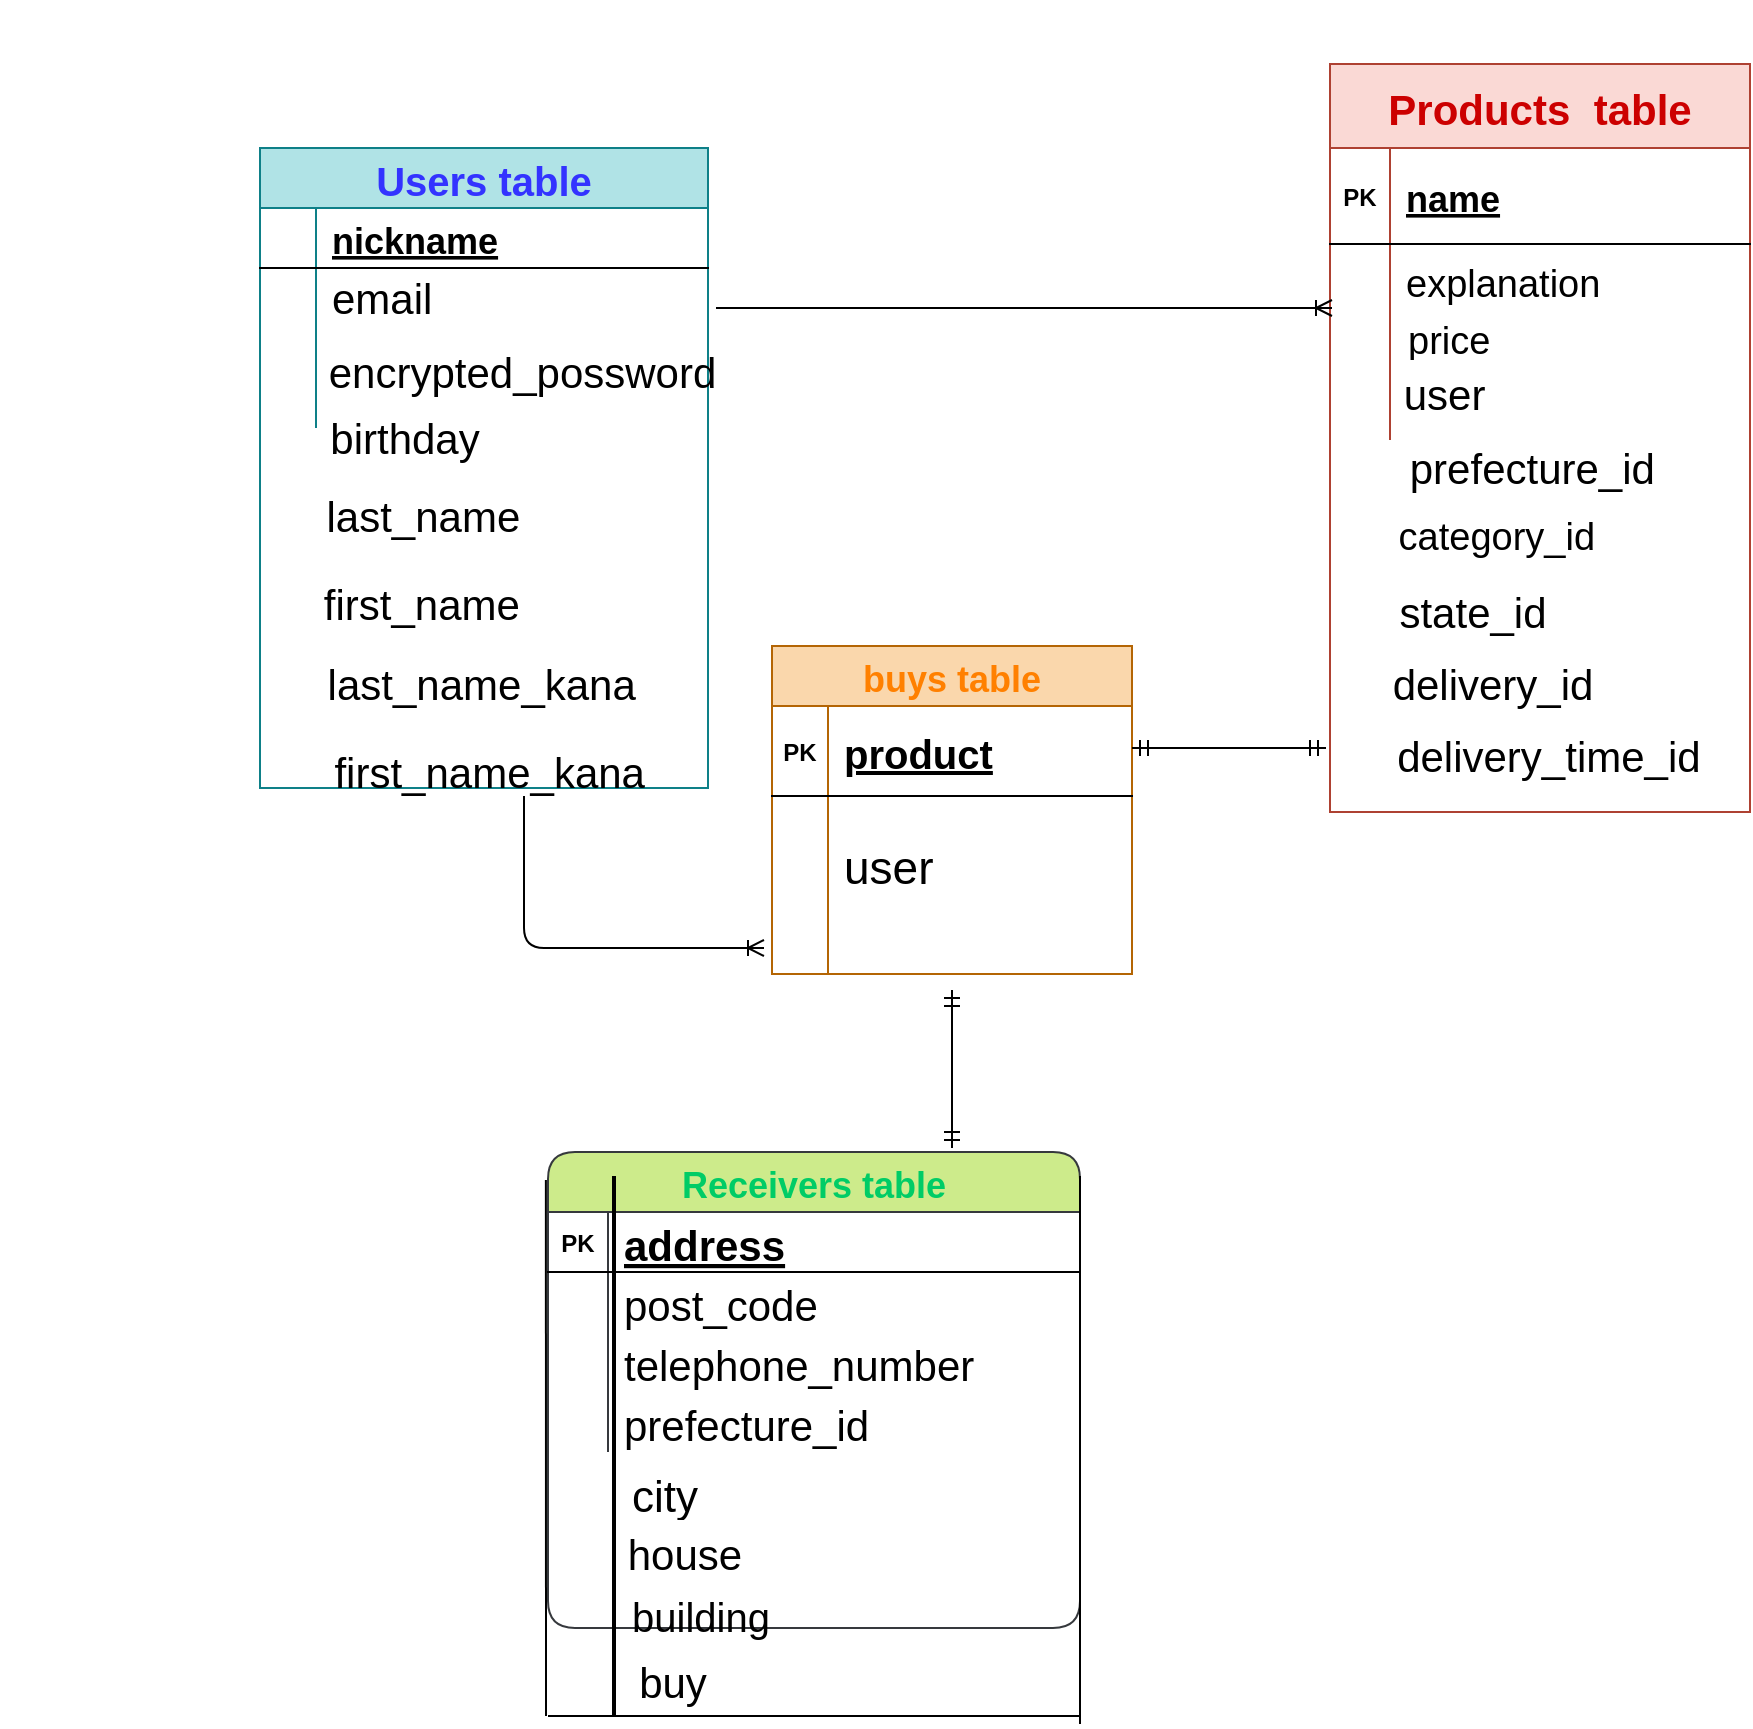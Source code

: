 <mxfile>
    <diagram id="GeV3kcfFk_-Dmx_l_IZx" name="ページ1">
        <mxGraphModel dx="1386" dy="725" grid="1" gridSize="4" guides="1" tooltips="1" connect="1" arrows="1" fold="1" page="1" pageScale="1" pageWidth="827" pageHeight="1169" math="0" shadow="0">
            <root>
                <mxCell id="0"/>
                <mxCell id="1" parent="0"/>
                <mxCell id="2" value="Users table" style="shape=table;startSize=30;container=1;collapsible=1;childLayout=tableLayout;fixedRows=1;rowLines=0;fontStyle=1;align=center;resizeLast=1;fillColor=#b0e3e6;strokeColor=#0e8088;fontColor=#3333FF;fontSize=20;" parent="1" vertex="1">
                    <mxGeometry x="24" y="172" width="224" height="320" as="geometry">
                        <mxRectangle x="56" y="182" width="70" height="30" as="alternateBounds"/>
                    </mxGeometry>
                </mxCell>
                <mxCell id="3" value="" style="shape=partialRectangle;collapsible=0;dropTarget=0;pointerEvents=0;fillColor=none;top=0;left=0;bottom=1;right=0;points=[[0,0.5],[1,0.5]];portConstraint=eastwest;" parent="2" vertex="1">
                    <mxGeometry y="30" width="224" height="30" as="geometry"/>
                </mxCell>
                <mxCell id="4" value="" style="shape=partialRectangle;connectable=0;fillColor=none;top=0;left=0;bottom=0;right=0;fontStyle=1;overflow=hidden;" parent="3" vertex="1">
                    <mxGeometry width="28" height="30" as="geometry"/>
                </mxCell>
                <mxCell id="5" value="nickname" style="shape=partialRectangle;connectable=0;fillColor=none;top=0;left=0;bottom=0;right=0;align=left;spacingLeft=6;fontStyle=5;overflow=hidden;fontSize=18;" parent="3" vertex="1">
                    <mxGeometry x="28" width="196" height="30" as="geometry"/>
                </mxCell>
                <mxCell id="9" value="" style="shape=partialRectangle;collapsible=0;dropTarget=0;pointerEvents=0;fillColor=none;top=0;left=0;bottom=0;right=0;points=[[0,0.5],[1,0.5]];portConstraint=eastwest;" parent="2" vertex="1">
                    <mxGeometry y="60" width="224" height="27" as="geometry"/>
                </mxCell>
                <mxCell id="10" value="" style="shape=partialRectangle;connectable=0;fillColor=none;top=0;left=0;bottom=0;right=0;editable=1;overflow=hidden;" parent="9" vertex="1">
                    <mxGeometry width="28" height="27" as="geometry"/>
                </mxCell>
                <mxCell id="11" value="email" style="shape=partialRectangle;connectable=0;fillColor=none;top=0;left=0;bottom=0;right=0;align=left;spacingLeft=6;overflow=hidden;fontSize=21;" parent="9" vertex="1">
                    <mxGeometry x="28" width="196" height="27" as="geometry"/>
                </mxCell>
                <mxCell id="6" value="" style="shape=partialRectangle;collapsible=0;dropTarget=0;pointerEvents=0;fillColor=none;top=0;left=0;bottom=0;right=0;points=[[0,0.5],[1,0.5]];portConstraint=eastwest;fontSize=17;" parent="2" vertex="1">
                    <mxGeometry y="87" width="224" height="33" as="geometry"/>
                </mxCell>
                <mxCell id="7" value="" style="shape=partialRectangle;connectable=0;fillColor=none;top=0;left=0;bottom=0;right=0;editable=1;overflow=hidden;" parent="6" vertex="1">
                    <mxGeometry width="28" height="33" as="geometry"/>
                </mxCell>
                <mxCell id="8" value="" style="shape=partialRectangle;connectable=0;fillColor=none;top=0;left=0;bottom=0;right=0;align=left;spacingLeft=6;overflow=hidden;fontSize=21;" parent="6" vertex="1">
                    <mxGeometry x="28" width="196" height="33" as="geometry"/>
                </mxCell>
                <mxCell id="12" value="" style="shape=partialRectangle;collapsible=0;dropTarget=0;pointerEvents=0;fillColor=none;top=0;left=0;bottom=0;right=0;points=[[0,0.5],[1,0.5]];portConstraint=eastwest;" parent="2" vertex="1">
                    <mxGeometry y="120" width="224" height="20" as="geometry"/>
                </mxCell>
                <mxCell id="13" value="" style="shape=partialRectangle;connectable=0;fillColor=none;top=0;left=0;bottom=0;right=0;editable=1;overflow=hidden;" parent="12" vertex="1">
                    <mxGeometry width="28" height="20" as="geometry"/>
                </mxCell>
                <mxCell id="14" value="" style="shape=partialRectangle;connectable=0;fillColor=none;top=0;left=0;bottom=0;right=0;align=left;spacingLeft=6;overflow=hidden;" parent="12" vertex="1">
                    <mxGeometry x="28" width="196" height="20" as="geometry"/>
                </mxCell>
                <mxCell id="15" value="Products  table" style="shape=table;startSize=42;container=1;collapsible=1;childLayout=tableLayout;fixedRows=1;rowLines=0;fontStyle=1;align=center;resizeLast=1;fillColor=#fad9d5;strokeColor=#ae4132;fontColor=#CC0000;fontSize=21;" parent="1" vertex="1">
                    <mxGeometry x="559" y="130" width="210" height="374" as="geometry"/>
                </mxCell>
                <mxCell id="16" value="" style="shape=partialRectangle;collapsible=0;dropTarget=0;pointerEvents=0;fillColor=none;top=0;left=0;bottom=1;right=0;points=[[0,0.5],[1,0.5]];portConstraint=eastwest;" parent="15" vertex="1">
                    <mxGeometry y="42" width="210" height="48" as="geometry"/>
                </mxCell>
                <mxCell id="17" value="PK" style="shape=partialRectangle;connectable=0;fillColor=none;top=0;left=0;bottom=0;right=0;fontStyle=1;overflow=hidden;" parent="16" vertex="1">
                    <mxGeometry width="30" height="48" as="geometry"/>
                </mxCell>
                <mxCell id="18" value="name" style="shape=partialRectangle;connectable=0;fillColor=none;top=0;left=0;bottom=0;right=0;align=left;spacingLeft=6;fontStyle=5;overflow=hidden;fontSize=18;" parent="16" vertex="1">
                    <mxGeometry x="30" width="180" height="48" as="geometry"/>
                </mxCell>
                <mxCell id="19" value="" style="shape=partialRectangle;collapsible=0;dropTarget=0;pointerEvents=0;fillColor=none;top=0;left=0;bottom=0;right=0;points=[[0,0.5],[1,0.5]];portConstraint=eastwest;" parent="15" vertex="1">
                    <mxGeometry y="90" width="210" height="36" as="geometry"/>
                </mxCell>
                <mxCell id="20" value="" style="shape=partialRectangle;connectable=0;fillColor=none;top=0;left=0;bottom=0;right=0;editable=1;overflow=hidden;" parent="19" vertex="1">
                    <mxGeometry width="30" height="36" as="geometry"/>
                </mxCell>
                <mxCell id="21" value="explanation" style="shape=partialRectangle;connectable=0;fillColor=none;top=0;left=0;bottom=0;right=0;align=left;spacingLeft=6;overflow=hidden;fontSize=19;" parent="19" vertex="1">
                    <mxGeometry x="30" width="180" height="36" as="geometry"/>
                </mxCell>
                <mxCell id="22" value="" style="shape=partialRectangle;collapsible=0;dropTarget=0;pointerEvents=0;fillColor=none;top=0;left=0;bottom=0;right=0;points=[[0,0.5],[1,0.5]];portConstraint=eastwest;" parent="15" vertex="1">
                    <mxGeometry y="126" width="210" height="62" as="geometry"/>
                </mxCell>
                <mxCell id="23" value="" style="shape=partialRectangle;connectable=0;fillColor=none;top=0;left=0;bottom=0;right=0;editable=1;overflow=hidden;" parent="22" vertex="1">
                    <mxGeometry width="30" height="62" as="geometry"/>
                </mxCell>
                <mxCell id="24" value="" style="shape=partialRectangle;connectable=0;fillColor=none;top=0;left=0;bottom=0;right=0;align=left;spacingLeft=6;overflow=hidden;" parent="22" vertex="1">
                    <mxGeometry x="30" width="180" height="62" as="geometry"/>
                </mxCell>
                <mxCell id="36" value="price" style="text;strokeColor=none;fillColor=none;spacingLeft=4;spacingRight=4;overflow=hidden;rotatable=0;points=[[0,0.5],[1,0.5]];portConstraint=eastwest;fontSize=19;verticalAlign=bottom;" parent="1" vertex="1">
                    <mxGeometry x="592" y="252" width="154" height="28" as="geometry"/>
                </mxCell>
                <mxCell id="40" value="buys table" style="shape=table;startSize=30;container=1;collapsible=1;childLayout=tableLayout;fixedRows=1;rowLines=0;fontStyle=1;align=center;resizeLast=1;fillColor=#fad7ac;strokeColor=#b46504;fontColor=#FF8000;fontSize=18;" parent="1" vertex="1">
                    <mxGeometry x="280" y="421" width="180" height="164" as="geometry"/>
                </mxCell>
                <mxCell id="41" value="" style="shape=partialRectangle;collapsible=0;dropTarget=0;pointerEvents=0;fillColor=none;top=0;left=0;bottom=1;right=0;points=[[0,0.5],[1,0.5]];portConstraint=eastwest;" parent="40" vertex="1">
                    <mxGeometry y="30" width="180" height="45" as="geometry"/>
                </mxCell>
                <mxCell id="42" value="PK" style="shape=partialRectangle;connectable=0;fillColor=none;top=0;left=0;bottom=0;right=0;fontStyle=1;overflow=hidden;" parent="41" vertex="1">
                    <mxGeometry width="28" height="45" as="geometry">
                        <mxRectangle width="28" height="45" as="alternateBounds"/>
                    </mxGeometry>
                </mxCell>
                <mxCell id="43" value="product" style="shape=partialRectangle;connectable=0;fillColor=none;top=0;left=0;bottom=0;right=0;align=left;spacingLeft=6;fontStyle=5;overflow=hidden;fontSize=20;" parent="41" vertex="1">
                    <mxGeometry x="28" width="152" height="45" as="geometry">
                        <mxRectangle width="152" height="45" as="alternateBounds"/>
                    </mxGeometry>
                </mxCell>
                <mxCell id="47" value="" style="shape=partialRectangle;collapsible=0;dropTarget=0;pointerEvents=0;fillColor=none;top=0;left=0;bottom=0;right=0;points=[[0,0.5],[1,0.5]];portConstraint=eastwest;" parent="40" vertex="1">
                    <mxGeometry y="75" width="180" height="20" as="geometry"/>
                </mxCell>
                <mxCell id="48" value="" style="shape=partialRectangle;connectable=0;fillColor=none;top=0;left=0;bottom=0;right=0;editable=1;overflow=hidden;" parent="47" vertex="1">
                    <mxGeometry width="28" height="20" as="geometry">
                        <mxRectangle width="28" height="20" as="alternateBounds"/>
                    </mxGeometry>
                </mxCell>
                <mxCell id="49" value="" style="shape=partialRectangle;connectable=0;fillColor=none;top=0;left=0;bottom=0;right=0;align=left;spacingLeft=6;overflow=hidden;" parent="47" vertex="1">
                    <mxGeometry x="28" width="152" height="20" as="geometry">
                        <mxRectangle width="152" height="20" as="alternateBounds"/>
                    </mxGeometry>
                </mxCell>
                <mxCell id="44" value="" style="shape=partialRectangle;collapsible=0;dropTarget=0;pointerEvents=0;fillColor=none;top=0;left=0;bottom=0;right=0;points=[[0,0.5],[1,0.5]];portConstraint=eastwest;" parent="40" vertex="1">
                    <mxGeometry y="95" width="180" height="25" as="geometry"/>
                </mxCell>
                <mxCell id="45" value="" style="shape=partialRectangle;connectable=0;fillColor=none;top=0;left=0;bottom=0;right=0;editable=1;overflow=hidden;" parent="44" vertex="1">
                    <mxGeometry width="28" height="25" as="geometry">
                        <mxRectangle width="28" height="25" as="alternateBounds"/>
                    </mxGeometry>
                </mxCell>
                <mxCell id="46" value="user" style="shape=partialRectangle;connectable=0;fillColor=none;top=0;left=0;bottom=0;right=0;align=left;spacingLeft=6;overflow=hidden;fontSize=23;" parent="44" vertex="1">
                    <mxGeometry x="28" width="152" height="25" as="geometry">
                        <mxRectangle width="152" height="25" as="alternateBounds"/>
                    </mxGeometry>
                </mxCell>
                <mxCell id="50" value="" style="shape=partialRectangle;collapsible=0;dropTarget=0;pointerEvents=0;fillColor=none;top=0;left=0;bottom=0;right=0;points=[[0,0.5],[1,0.5]];portConstraint=eastwest;" parent="40" vertex="1">
                    <mxGeometry y="120" width="180" height="44" as="geometry"/>
                </mxCell>
                <mxCell id="51" value="" style="shape=partialRectangle;connectable=0;fillColor=none;top=0;left=0;bottom=0;right=0;editable=1;overflow=hidden;" parent="50" vertex="1">
                    <mxGeometry width="28" height="44" as="geometry">
                        <mxRectangle width="28" height="44" as="alternateBounds"/>
                    </mxGeometry>
                </mxCell>
                <mxCell id="52" value="" style="shape=partialRectangle;connectable=0;fillColor=none;top=0;left=0;bottom=0;right=0;align=left;spacingLeft=6;overflow=hidden;fontSize=18;" parent="50" vertex="1">
                    <mxGeometry x="28" width="152" height="44" as="geometry">
                        <mxRectangle width="152" height="44" as="alternateBounds"/>
                    </mxGeometry>
                </mxCell>
                <mxCell id="53" value="Receivers table" style="shape=table;startSize=30;container=1;collapsible=1;childLayout=tableLayout;fixedRows=1;rowLines=0;fontStyle=1;align=center;resizeLast=1;fillColor=#cdeb8b;strokeColor=#36393d;fontColor=#00CC66;rounded=1;fontSize=18;" parent="1" vertex="1">
                    <mxGeometry x="168" y="674" width="266" height="238" as="geometry"/>
                </mxCell>
                <mxCell id="54" value="" style="shape=partialRectangle;collapsible=0;dropTarget=0;pointerEvents=0;fillColor=none;top=0;left=0;bottom=1;right=0;points=[[0,0.5],[1,0.5]];portConstraint=eastwest;" parent="53" vertex="1">
                    <mxGeometry y="30" width="266" height="30" as="geometry"/>
                </mxCell>
                <mxCell id="55" value="PK" style="shape=partialRectangle;connectable=0;fillColor=none;top=0;left=0;bottom=0;right=0;fontStyle=1;overflow=hidden;" parent="54" vertex="1">
                    <mxGeometry width="30" height="30" as="geometry"/>
                </mxCell>
                <mxCell id="56" value="address" style="shape=partialRectangle;connectable=0;fillColor=none;top=0;left=0;bottom=0;right=0;align=left;spacingLeft=6;fontStyle=5;overflow=hidden;fontSize=21;" parent="54" vertex="1">
                    <mxGeometry x="30" width="236" height="30" as="geometry"/>
                </mxCell>
                <mxCell id="57" value="" style="shape=partialRectangle;collapsible=0;dropTarget=0;pointerEvents=0;fillColor=none;top=0;left=0;bottom=0;right=0;points=[[0,0.5],[1,0.5]];portConstraint=eastwest;" parent="53" vertex="1">
                    <mxGeometry y="60" width="266" height="30" as="geometry"/>
                </mxCell>
                <mxCell id="58" value="" style="shape=partialRectangle;connectable=0;fillColor=none;top=0;left=0;bottom=0;right=0;editable=1;overflow=hidden;" parent="57" vertex="1">
                    <mxGeometry width="30" height="30" as="geometry"/>
                </mxCell>
                <mxCell id="59" value="post_code" style="shape=partialRectangle;connectable=0;fillColor=none;top=0;left=0;bottom=0;right=0;align=left;spacingLeft=6;overflow=hidden;fontSize=21;" parent="57" vertex="1">
                    <mxGeometry x="30" width="236" height="30" as="geometry"/>
                </mxCell>
                <mxCell id="60" value="" style="shape=partialRectangle;collapsible=0;dropTarget=0;pointerEvents=0;fillColor=none;top=0;left=0;bottom=0;right=0;points=[[0,0.5],[1,0.5]];portConstraint=eastwest;" parent="53" vertex="1">
                    <mxGeometry y="90" width="266" height="30" as="geometry"/>
                </mxCell>
                <mxCell id="61" value="" style="shape=partialRectangle;connectable=0;fillColor=none;top=0;left=0;bottom=0;right=0;editable=1;overflow=hidden;" parent="60" vertex="1">
                    <mxGeometry width="30" height="30" as="geometry"/>
                </mxCell>
                <mxCell id="62" value="telephone_number" style="shape=partialRectangle;connectable=0;fillColor=none;top=0;left=0;bottom=0;right=0;align=left;spacingLeft=6;overflow=hidden;fontSize=21;" parent="60" vertex="1">
                    <mxGeometry x="30" width="236" height="30" as="geometry"/>
                </mxCell>
                <mxCell id="63" value="" style="shape=partialRectangle;collapsible=0;dropTarget=0;pointerEvents=0;fillColor=none;top=0;left=0;bottom=0;right=0;points=[[0,0.5],[1,0.5]];portConstraint=eastwest;" parent="53" vertex="1">
                    <mxGeometry y="120" width="266" height="30" as="geometry"/>
                </mxCell>
                <mxCell id="64" value="" style="shape=partialRectangle;connectable=0;fillColor=none;top=0;left=0;bottom=0;right=0;editable=1;overflow=hidden;" parent="63" vertex="1">
                    <mxGeometry width="30" height="30" as="geometry"/>
                </mxCell>
                <mxCell id="65" value="prefecture_id" style="shape=partialRectangle;connectable=0;fillColor=none;top=0;left=0;bottom=0;right=0;align=left;spacingLeft=6;overflow=hidden;fontSize=21;" parent="63" vertex="1">
                    <mxGeometry x="30" width="236" height="30" as="geometry"/>
                </mxCell>
                <mxCell id="67" value="city" style="text;strokeColor=none;fillColor=none;spacingLeft=4;spacingRight=4;overflow=hidden;rotatable=0;points=[[0,0.5],[1,0.5]];portConstraint=eastwest;fontSize=22;align=left;" parent="1" vertex="1">
                    <mxGeometry x="204" y="826" width="238" height="28" as="geometry"/>
                </mxCell>
                <mxCell id="68" value=" house&#10;" style="text;strokeColor=none;fillColor=none;spacingLeft=4;spacingRight=4;overflow=hidden;rotatable=0;points=[[0,0.5],[1,0.5]];portConstraint=eastwest;fontSize=21;align=left;" parent="1" vertex="1">
                    <mxGeometry x="196" y="856" width="238" height="30" as="geometry"/>
                </mxCell>
                <mxCell id="69" value="" style="edgeStyle=entityRelationEdgeStyle;fontSize=12;html=1;endArrow=ERoneToMany;" parent="1" edge="1">
                    <mxGeometry width="100" height="100" relative="1" as="geometry">
                        <mxPoint x="252" y="252" as="sourcePoint"/>
                        <mxPoint x="560" y="252" as="targetPoint"/>
                    </mxGeometry>
                </mxCell>
                <mxCell id="74" value="" style="line;strokeWidth=2;direction=south;html=1;rounded=1;fontColor=#00CC66;align=left;" parent="1" vertex="1">
                    <mxGeometry x="196" y="686" width="10" height="270" as="geometry"/>
                </mxCell>
                <mxCell id="79" value="ユーザー情報&lt;br&gt;" style="text;html=1;align=center;verticalAlign=middle;resizable=0;points=[];autosize=1;strokeColor=none;fontSize=14;fontColor=#FFFFFF;" parent="1" vertex="1">
                    <mxGeometry x="55" y="148" width="98" height="28" as="geometry"/>
                </mxCell>
                <mxCell id="81" value="商品情報" style="text;html=1;align=center;verticalAlign=middle;resizable=0;points=[];autosize=1;strokeColor=none;fontSize=14;fontColor=#FFFFFF;" parent="1" vertex="1">
                    <mxGeometry x="559" y="98" width="84" height="28" as="geometry"/>
                </mxCell>
                <mxCell id="82" value="購入記録" style="text;html=1;align=center;verticalAlign=middle;resizable=0;points=[];autosize=1;strokeColor=none;fontSize=14;fontColor=#FFFFFF;" parent="1" vertex="1">
                    <mxGeometry x="266" y="400" width="84" height="28" as="geometry"/>
                </mxCell>
                <mxCell id="83" value="発送先情報&lt;br&gt;" style="text;html=1;align=center;verticalAlign=middle;resizable=0;points=[];autosize=1;strokeColor=none;fontSize=14;fontColor=#FFFFFF;" parent="1" vertex="1">
                    <mxGeometry x="168" y="644" width="98" height="28" as="geometry"/>
                </mxCell>
                <mxCell id="93" value="" style="fontSize=12;html=1;endArrow=ERmandOne;startArrow=ERmandOne;" parent="1" edge="1">
                    <mxGeometry width="100" height="100" relative="1" as="geometry">
                        <mxPoint x="370" y="672" as="sourcePoint"/>
                        <mxPoint x="370" y="593" as="targetPoint"/>
                    </mxGeometry>
                </mxCell>
                <mxCell id="107" value="&lt;span style=&quot;font-size: 21px&quot;&gt;buy&lt;/span&gt;" style="text;html=1;align=center;verticalAlign=top;resizable=0;points=[];autosize=1;strokeColor=none;" parent="1" vertex="1">
                    <mxGeometry x="206" y="920" width="48" height="24" as="geometry"/>
                </mxCell>
                <mxCell id="110" value="" style="endArrow=none;html=1;" parent="1" edge="1">
                    <mxGeometry width="50" height="50" relative="1" as="geometry">
                        <mxPoint x="434" y="960" as="sourcePoint"/>
                        <mxPoint x="434" y="686" as="targetPoint"/>
                    </mxGeometry>
                </mxCell>
                <mxCell id="111" value="" style="endArrow=none;html=1;entryX=-0.004;entryY=0.059;entryDx=0;entryDy=0;entryPerimeter=0;" parent="1" target="53" edge="1">
                    <mxGeometry width="50" height="50" relative="1" as="geometry">
                        <mxPoint x="167" y="956" as="sourcePoint"/>
                        <mxPoint x="182" y="672" as="targetPoint"/>
                        <Array as="points"/>
                    </mxGeometry>
                </mxCell>
                <mxCell id="112" value="" style="endArrow=none;html=1;" parent="1" edge="1">
                    <mxGeometry width="50" height="50" relative="1" as="geometry">
                        <mxPoint x="434" y="956" as="sourcePoint"/>
                        <mxPoint x="168" y="956" as="targetPoint"/>
                    </mxGeometry>
                </mxCell>
                <mxCell id="118" value="&lt;font style=&quot;font-size: 21px&quot;&gt;&amp;nbsp; &amp;nbsp; &amp;nbsp; &amp;nbsp; &amp;nbsp; &amp;nbsp; &amp;nbsp; &amp;nbsp; &amp;nbsp; &amp;nbsp; &amp;nbsp; &amp;nbsp; &amp;nbsp; &amp;nbsp;encrypted_possword&lt;/font&gt;" style="text;html=1;align=center;verticalAlign=middle;resizable=0;points=[];autosize=1;strokeColor=none;" parent="1" vertex="1">
                    <mxGeometry x="-106" y="272" width="364" height="24" as="geometry"/>
                </mxCell>
                <mxCell id="121" value="&lt;font style=&quot;font-size: 21px&quot;&gt;&amp;nbsp; &amp;nbsp;user&lt;/font&gt;" style="text;html=1;align=center;verticalAlign=top;resizable=0;points=[];autosize=1;strokeColor=none;" parent="1" vertex="1">
                    <mxGeometry x="571" y="276" width="72" height="24" as="geometry"/>
                </mxCell>
                <mxCell id="130" value="&lt;font style=&quot;font-size: 21px&quot;&gt;&amp;nbsp; &amp;nbsp; &amp;nbsp; &amp;nbsp; &amp;nbsp; &amp;nbsp; &amp;nbsp; &amp;nbsp; prefecture_id&lt;/font&gt;" style="text;html=1;align=center;verticalAlign=middle;resizable=0;points=[];autosize=1;strokeColor=none;fontSize=16;" parent="1" vertex="1">
                    <mxGeometry x="497" y="318" width="232" height="28" as="geometry"/>
                </mxCell>
                <mxCell id="133" value="&lt;font style=&quot;font-size: 21px&quot;&gt;&amp;nbsp; &amp;nbsp; &amp;nbsp; &amp;nbsp; &amp;nbsp; last_name&lt;/font&gt;" style="text;html=1;align=center;verticalAlign=middle;resizable=0;points=[];autosize=1;strokeColor=none;fontSize=14;" parent="1" vertex="1">
                    <mxGeometry x="-8" y="344" width="168" height="24" as="geometry"/>
                </mxCell>
                <mxCell id="137" value="&lt;font style=&quot;font-size: 21px;&quot;&gt;&amp;nbsp; &amp;nbsp; &amp;nbsp; &amp;nbsp;first_name&lt;/font&gt;" style="text;html=1;align=center;verticalAlign=middle;resizable=0;points=[];autosize=1;strokeColor=none;fontSize=21;" parent="1" vertex="1">
                    <mxGeometry x="8" y="384" width="152" height="32" as="geometry"/>
                </mxCell>
                <mxCell id="139" value="&lt;font style=&quot;font-size: 21px;&quot;&gt;&amp;nbsp; &amp;nbsp; &amp;nbsp; &amp;nbsp; &amp;nbsp; &amp;nbsp; &amp;nbsp; &amp;nbsp; &amp;nbsp; &amp;nbsp; last_name_kana&lt;/font&gt;" style="text;html=1;align=center;verticalAlign=middle;resizable=0;points=[];autosize=1;strokeColor=none;fontSize=21;" parent="1" vertex="1">
                    <mxGeometry x="-66" y="424" width="284" height="32" as="geometry"/>
                </mxCell>
                <mxCell id="140" value="&lt;font style=&quot;font-size: 21px;&quot;&gt;&amp;nbsp; &amp;nbsp; &amp;nbsp; &amp;nbsp; &amp;nbsp; &amp;nbsp; &amp;nbsp; &amp;nbsp; &amp;nbsp; &amp;nbsp; first_name_kana&lt;/font&gt;" style="text;html=1;align=center;verticalAlign=middle;resizable=0;points=[];autosize=1;strokeColor=none;fontSize=21;" parent="1" vertex="1">
                    <mxGeometry x="-64" y="468" width="288" height="32" as="geometry"/>
                </mxCell>
                <mxCell id="141" value="" style="edgeStyle=orthogonalEdgeStyle;fontSize=12;html=1;endArrow=ERoneToMany;" parent="1" edge="1">
                    <mxGeometry width="100" height="100" relative="1" as="geometry">
                        <mxPoint x="156" y="496" as="sourcePoint"/>
                        <mxPoint x="276" y="572" as="targetPoint"/>
                        <Array as="points">
                            <mxPoint x="156" y="572"/>
                        </Array>
                    </mxGeometry>
                </mxCell>
                <mxCell id="143" value="&lt;font style=&quot;font-size: 19px;&quot;&gt;&amp;nbsp; &amp;nbsp;category_id&lt;/font&gt;" style="text;html=1;align=center;verticalAlign=middle;resizable=0;points=[];autosize=1;strokeColor=none;fontSize=19;" parent="1" vertex="1">
                    <mxGeometry x="570" y="353" width="128" height="28" as="geometry"/>
                </mxCell>
                <mxCell id="144" value="&lt;font style=&quot;font-size: 21px;&quot;&gt;state_id&lt;/font&gt;" style="text;html=1;align=center;verticalAlign=middle;resizable=0;points=[];autosize=1;strokeColor=none;fontSize=21;" parent="1" vertex="1">
                    <mxGeometry x="586" y="388" width="88" height="32" as="geometry"/>
                </mxCell>
                <mxCell id="145" value="&lt;font style=&quot;font-size: 21px;&quot;&gt;delivery_id&lt;/font&gt;" style="text;html=1;align=center;verticalAlign=middle;resizable=0;points=[];autosize=1;strokeColor=none;fontSize=21;" parent="1" vertex="1">
                    <mxGeometry x="582" y="424" width="116" height="32" as="geometry"/>
                </mxCell>
                <mxCell id="147" value="&amp;nbsp; &amp;nbsp; &amp;nbsp; &amp;nbsp; &amp;nbsp; &amp;nbsp; &amp;nbsp;&lt;font style=&quot;font-size: 21px;&quot;&gt;delivery_time_id&lt;/font&gt;" style="text;html=1;align=center;verticalAlign=middle;resizable=0;points=[];autosize=1;strokeColor=none;fontSize=21;" parent="1" vertex="1">
                    <mxGeometry x="508" y="460" width="244" height="32" as="geometry"/>
                </mxCell>
                <mxCell id="148" value="" style="fontSize=12;html=1;endArrow=ERmandOne;startArrow=ERmandOne;" parent="1" edge="1">
                    <mxGeometry width="100" height="100" relative="1" as="geometry">
                        <mxPoint x="460" y="472" as="sourcePoint"/>
                        <mxPoint x="557" y="472" as="targetPoint"/>
                    </mxGeometry>
                </mxCell>
                <mxCell id="154" value="birthday" style="text;html=1;align=center;verticalAlign=middle;resizable=0;points=[];autosize=1;strokeColor=none;fontSize=21;" parent="1" vertex="1">
                    <mxGeometry x="52" y="301" width="88" height="32" as="geometry"/>
                </mxCell>
                <mxCell id="157" value="&lt;font style=&quot;font-size: 20px&quot;&gt;building&lt;/font&gt;" style="text;html=1;align=center;verticalAlign=middle;resizable=0;points=[];autosize=1;strokeColor=none;fillColor=none;" vertex="1" parent="1">
                    <mxGeometry x="202" y="894" width="84" height="24" as="geometry"/>
                </mxCell>
            </root>
        </mxGraphModel>
    </diagram>
</mxfile>